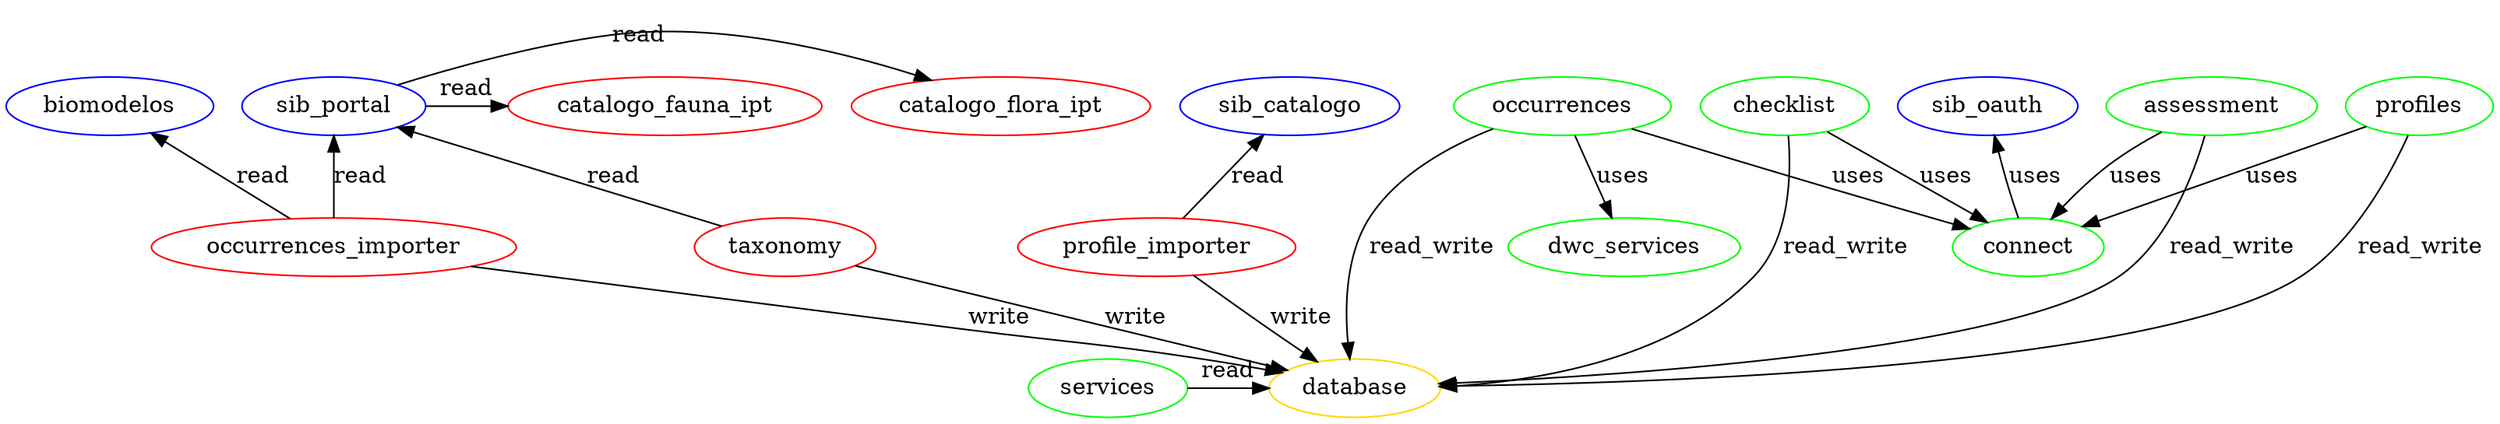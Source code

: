 digraph {

  database[color=gold];

  sib_catalogo[color=blue];
  sib_oauth[color=blue];
  sib_portal[color=blue];
  biomodelos[color=blue];

  catalogo_flora_ipt[color=red];
  catalogo_fauna_ipt[color=red];

  occurrences_importer[color=red];
  profile_importer[color=red];

  connect[color=green];
  taxonomy[color=red];

  dwc_services[color=green];

  services[color=green];
  checklist[color=green];
  occurrences[color=green];
  profiles[color=green];
  assessment[color=green];

  connect -> sib_oauth[label=uses];

  sib_portal -> catalogo_flora_ipt[label=read];
  sib_portal -> catalogo_fauna_ipt[label=read];

  occurrences_importer -> sib_portal[label=read];
  occurrences_importer -> biomodelos[label=read];
  occurrences_importer -> database[label=write];

  profile_importer -> sib_catalogo[label=read];
  profile_importer -> database[label=write];

  taxonomy -> sib_portal[label=read];
  taxonomy -> database[label=write];

  assessment -> connect [label=uses];
  checklist -> connect [label=uses];
  profiles -> connect [label=uses];
  occurrences -> connect [label=uses];

  checklist -> database [label=read_write];
  occurrences -> database [label=read_write];
  occurrences -> dwc_services [label=uses]
  profiles -> database[label=read_write];
  assessment -> database [label=read_write];

  services -> database [label=read];

  {rank=min; catalogo_flora_ipt, catalogo_fauna_ipt, sib_portal, sib_oauth, sib_catalogo, biomodelos}
  {rank=same; taxonomy, occurrences_importer, profile_importer, connect}
  {rank=source;  occurrences, assessment, profiles, checklist}
  {rank=max; database,services}

}
